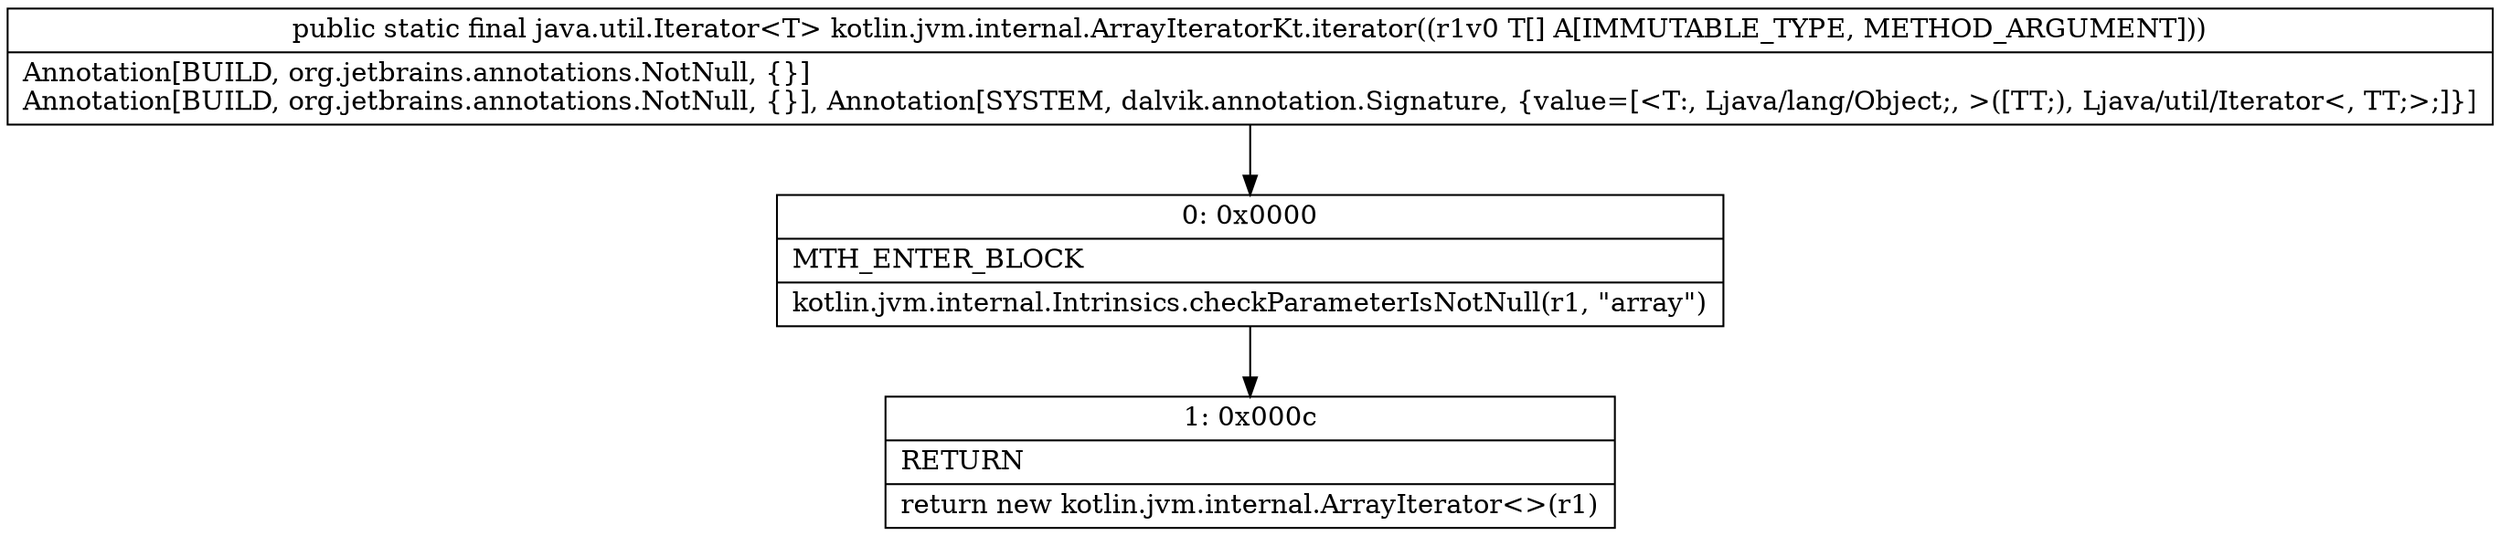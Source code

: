 digraph "CFG forkotlin.jvm.internal.ArrayIteratorKt.iterator([Ljava\/lang\/Object;)Ljava\/util\/Iterator;" {
Node_0 [shape=record,label="{0\:\ 0x0000|MTH_ENTER_BLOCK\l|kotlin.jvm.internal.Intrinsics.checkParameterIsNotNull(r1, \"array\")\l}"];
Node_1 [shape=record,label="{1\:\ 0x000c|RETURN\l|return new kotlin.jvm.internal.ArrayIterator\<\>(r1)\l}"];
MethodNode[shape=record,label="{public static final java.util.Iterator\<T\> kotlin.jvm.internal.ArrayIteratorKt.iterator((r1v0 T[] A[IMMUTABLE_TYPE, METHOD_ARGUMENT]))  | Annotation[BUILD, org.jetbrains.annotations.NotNull, \{\}]\lAnnotation[BUILD, org.jetbrains.annotations.NotNull, \{\}], Annotation[SYSTEM, dalvik.annotation.Signature, \{value=[\<T:, Ljava\/lang\/Object;, \>([TT;), Ljava\/util\/Iterator\<, TT;\>;]\}]\l}"];
MethodNode -> Node_0;
Node_0 -> Node_1;
}


